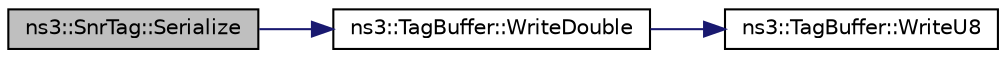 digraph "ns3::SnrTag::Serialize"
{
  edge [fontname="Helvetica",fontsize="10",labelfontname="Helvetica",labelfontsize="10"];
  node [fontname="Helvetica",fontsize="10",shape=record];
  rankdir="LR";
  Node1 [label="ns3::SnrTag::Serialize",height=0.2,width=0.4,color="black", fillcolor="grey75", style="filled", fontcolor="black"];
  Node1 -> Node2 [color="midnightblue",fontsize="10",style="solid"];
  Node2 [label="ns3::TagBuffer::WriteDouble",height=0.2,width=0.4,color="black", fillcolor="white", style="filled",URL="$d6/ded/classns3_1_1TagBuffer.html#a46ebfa31e9c68dea82ced96cd10200dc"];
  Node2 -> Node3 [color="midnightblue",fontsize="10",style="solid"];
  Node3 [label="ns3::TagBuffer::WriteU8",height=0.2,width=0.4,color="black", fillcolor="white", style="filled",URL="$d6/ded/classns3_1_1TagBuffer.html#a75098eafbb40382166603f99d1149c0b"];
}
